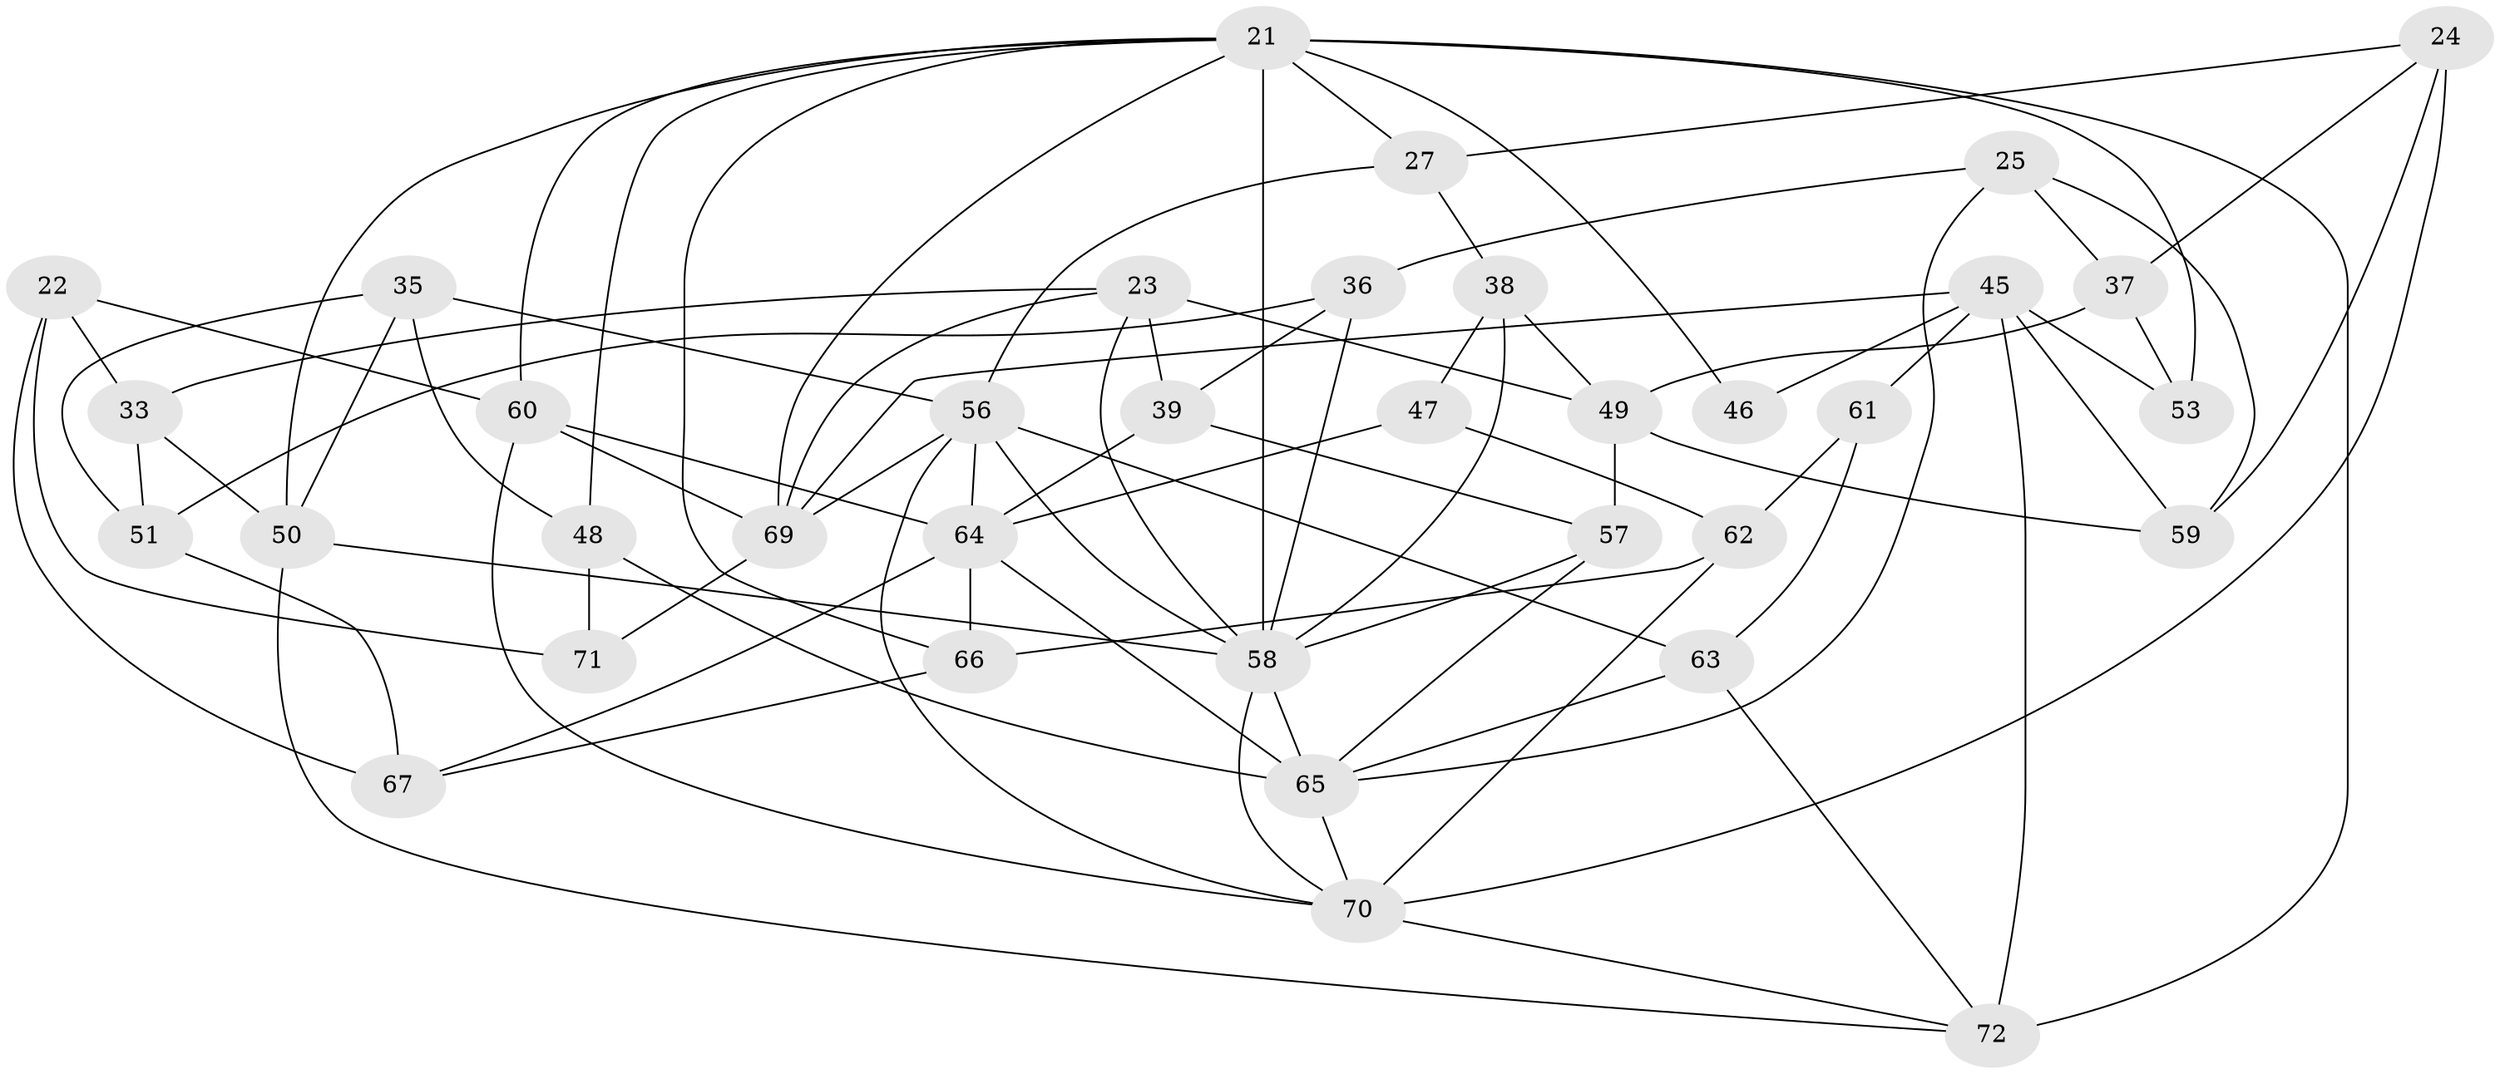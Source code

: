 // original degree distribution, {4: 1.0}
// Generated by graph-tools (version 1.1) at 2025/58/03/09/25 04:58:32]
// undirected, 36 vertices, 85 edges
graph export_dot {
graph [start="1"]
  node [color=gray90,style=filled];
  21 [super="+12+18"];
  22;
  23 [super="+10"];
  24 [super="+14"];
  25;
  27;
  33;
  35;
  36;
  37;
  38 [super="+15"];
  39;
  45 [super="+5+40"];
  46;
  47;
  48 [super="+34"];
  49 [super="+6"];
  50 [super="+13"];
  51;
  53;
  56 [super="+16+26+52"];
  57;
  58 [super="+9+41+28+55"];
  59;
  60 [super="+19"];
  61;
  62;
  63;
  64 [super="+11+42"];
  65 [super="+32"];
  66 [super="+54"];
  67;
  69 [super="+20"];
  70 [super="+31+44"];
  71;
  72 [super="+17+68"];
  21 -- 66 [weight=2];
  21 -- 48;
  21 -- 50;
  21 -- 53 [weight=2];
  21 -- 60;
  21 -- 46 [weight=2];
  21 -- 72;
  21 -- 27;
  21 -- 58 [weight=2];
  21 -- 69;
  22 -- 33;
  22 -- 60;
  22 -- 71;
  22 -- 67;
  23 -- 33;
  23 -- 49 [weight=2];
  23 -- 39;
  23 -- 58;
  23 -- 69;
  24 -- 37;
  24 -- 59;
  24 -- 27;
  24 -- 70 [weight=3];
  25 -- 65;
  25 -- 59;
  25 -- 36;
  25 -- 37;
  27 -- 56;
  27 -- 38;
  33 -- 51;
  33 -- 50;
  35 -- 48;
  35 -- 50;
  35 -- 51;
  35 -- 56;
  36 -- 51;
  36 -- 39;
  36 -- 58;
  37 -- 49;
  37 -- 53;
  38 -- 58 [weight=2];
  38 -- 47 [weight=2];
  38 -- 49;
  39 -- 57;
  39 -- 64;
  45 -- 59;
  45 -- 61 [weight=2];
  45 -- 46 [weight=2];
  45 -- 53;
  45 -- 72 [weight=3];
  45 -- 69;
  47 -- 64;
  47 -- 62;
  48 -- 71 [weight=2];
  48 -- 65 [weight=2];
  49 -- 59;
  49 -- 57;
  50 -- 72 [weight=2];
  50 -- 58;
  51 -- 67;
  56 -- 63;
  56 -- 58 [weight=2];
  56 -- 70 [weight=2];
  56 -- 64 [weight=2];
  56 -- 69;
  57 -- 65;
  57 -- 58;
  58 -- 65;
  58 -- 70;
  60 -- 64 [weight=2];
  60 -- 69;
  60 -- 70;
  61 -- 63;
  61 -- 62;
  62 -- 66;
  62 -- 70;
  63 -- 72;
  63 -- 65;
  64 -- 67;
  64 -- 65 [weight=3];
  64 -- 66 [weight=2];
  65 -- 70;
  66 -- 67;
  69 -- 71;
  70 -- 72;
}
